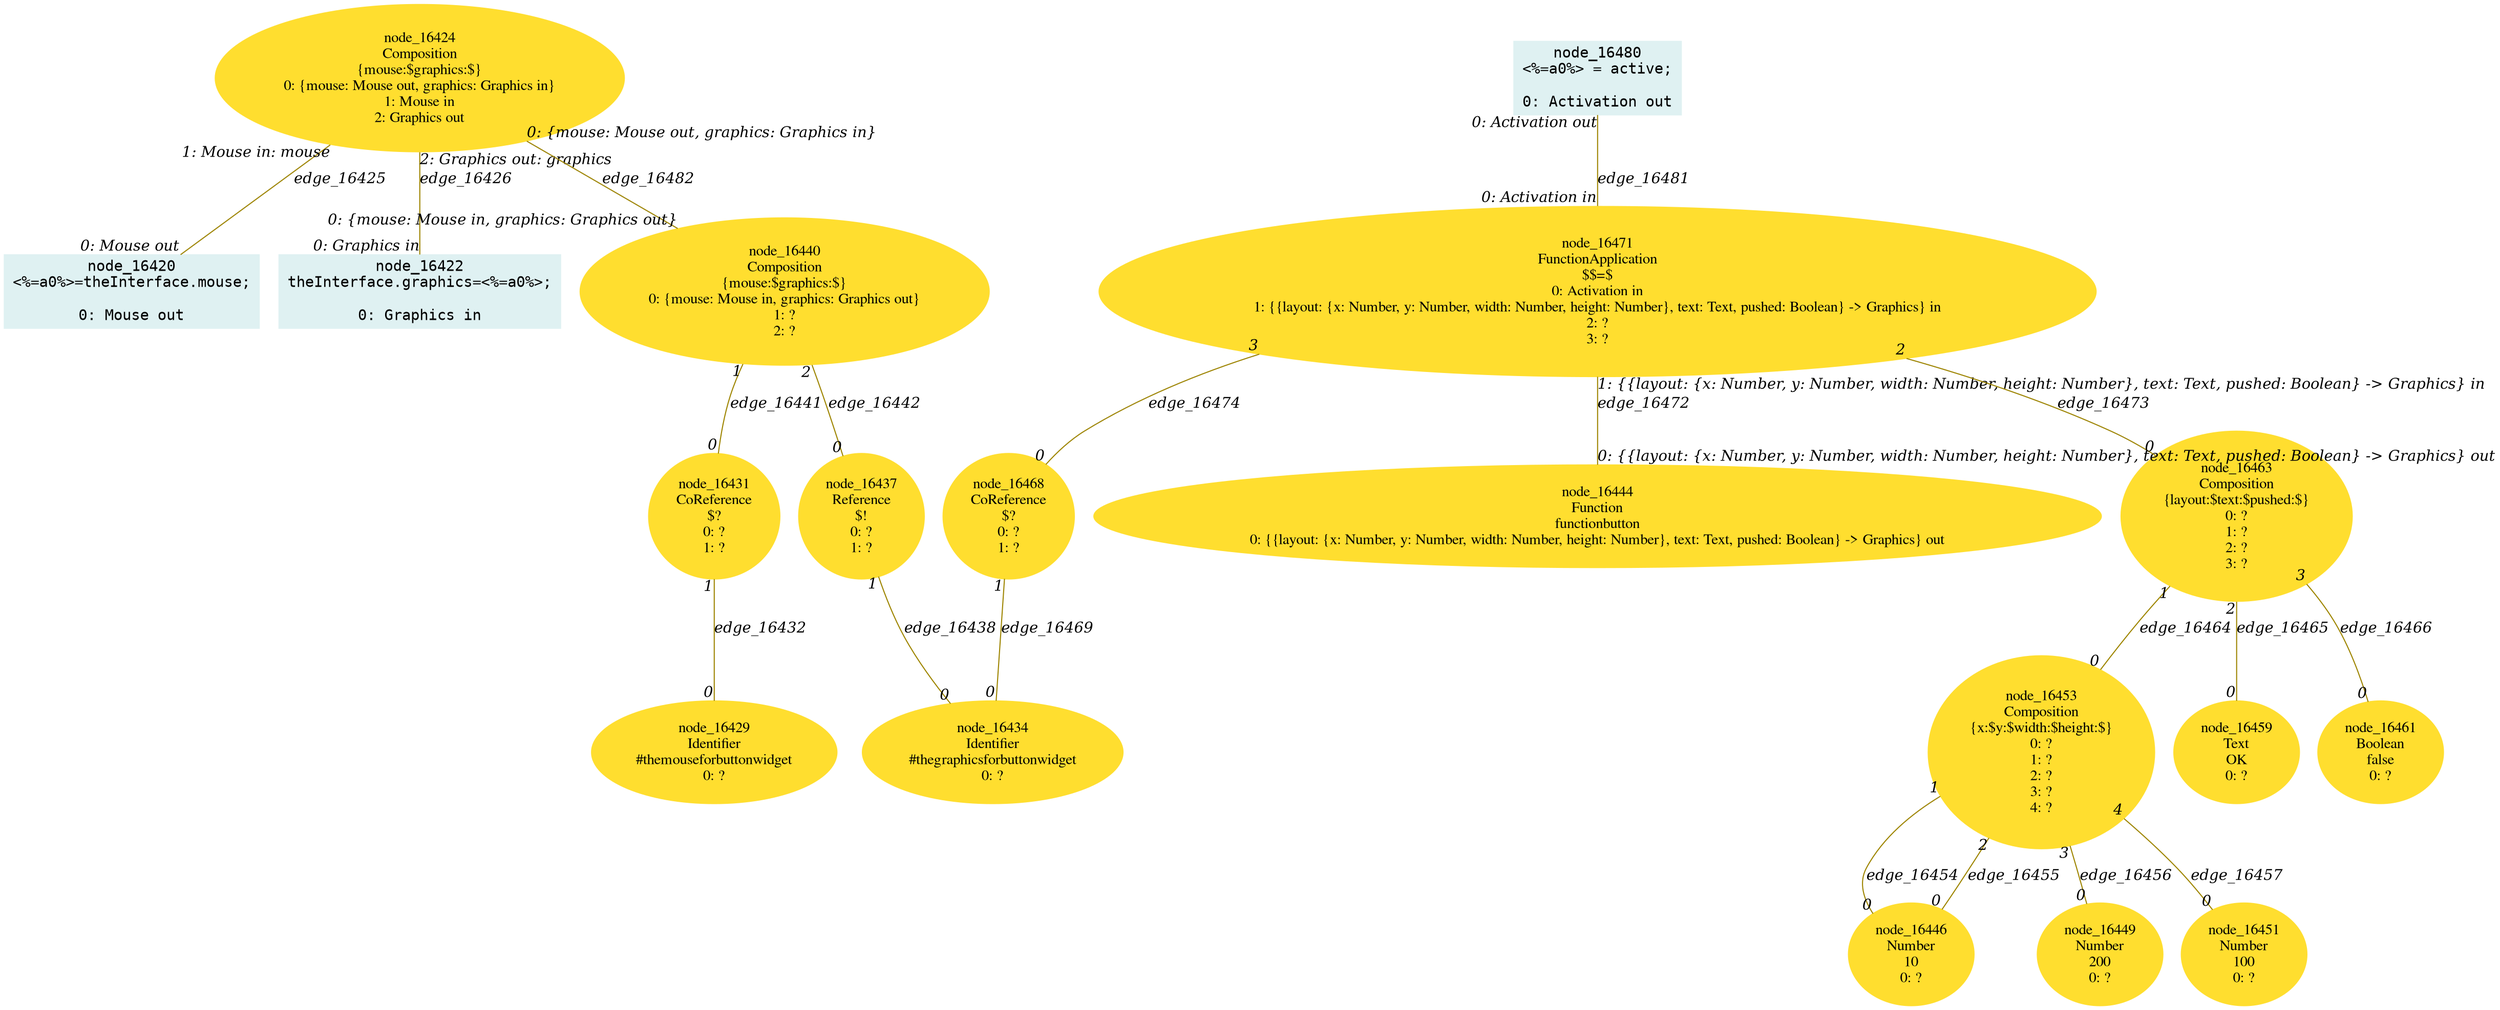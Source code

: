 digraph g{node_16420 [shape="box", style="filled", color="#dff1f2", fontname="Courier", label="node_16420
<%=a0%>=theInterface.mouse;

0: Mouse out" ]
node_16422 [shape="box", style="filled", color="#dff1f2", fontname="Courier", label="node_16422
theInterface.graphics=<%=a0%>;

0: Graphics in" ]
node_16424 [shape="ellipse", style="filled", color="#ffde2f", fontname="Times", label="node_16424
Composition
{mouse:$graphics:$}
0: {mouse: Mouse out, graphics: Graphics in}
1: Mouse in
2: Graphics out" ]
node_16429 [shape="ellipse", style="filled", color="#ffde2f", fontname="Times", label="node_16429
Identifier
#themouseforbuttonwidget
0: ?" ]
node_16431 [shape="ellipse", style="filled", color="#ffde2f", fontname="Times", label="node_16431
CoReference
$?
0: ?
1: ?" ]
node_16434 [shape="ellipse", style="filled", color="#ffde2f", fontname="Times", label="node_16434
Identifier
#thegraphicsforbuttonwidget
0: ?" ]
node_16437 [shape="ellipse", style="filled", color="#ffde2f", fontname="Times", label="node_16437
Reference
$!
0: ?
1: ?" ]
node_16440 [shape="ellipse", style="filled", color="#ffde2f", fontname="Times", label="node_16440
Composition
{mouse:$graphics:$}
0: {mouse: Mouse in, graphics: Graphics out}
1: ?
2: ?" ]
node_16444 [shape="ellipse", style="filled", color="#ffde2f", fontname="Times", label="node_16444
Function
functionbutton
0: {{layout: {x: Number, y: Number, width: Number, height: Number}, text: Text, pushed: Boolean} -> Graphics} out" ]
node_16446 [shape="ellipse", style="filled", color="#ffde2f", fontname="Times", label="node_16446
Number
10
0: ?" ]
node_16449 [shape="ellipse", style="filled", color="#ffde2f", fontname="Times", label="node_16449
Number
200
0: ?" ]
node_16451 [shape="ellipse", style="filled", color="#ffde2f", fontname="Times", label="node_16451
Number
100
0: ?" ]
node_16453 [shape="ellipse", style="filled", color="#ffde2f", fontname="Times", label="node_16453
Composition
{x:$y:$width:$height:$}
0: ?
1: ?
2: ?
3: ?
4: ?" ]
node_16459 [shape="ellipse", style="filled", color="#ffde2f", fontname="Times", label="node_16459
Text
OK
0: ?" ]
node_16461 [shape="ellipse", style="filled", color="#ffde2f", fontname="Times", label="node_16461
Boolean
false
0: ?" ]
node_16463 [shape="ellipse", style="filled", color="#ffde2f", fontname="Times", label="node_16463
Composition
{layout:$text:$pushed:$}
0: ?
1: ?
2: ?
3: ?" ]
node_16468 [shape="ellipse", style="filled", color="#ffde2f", fontname="Times", label="node_16468
CoReference
$?
0: ?
1: ?" ]
node_16471 [shape="ellipse", style="filled", color="#ffde2f", fontname="Times", label="node_16471
FunctionApplication
$$=$
0: Activation in
1: {{layout: {x: Number, y: Number, width: Number, height: Number}, text: Text, pushed: Boolean} -> Graphics} in
2: ?
3: ?" ]
node_16480 [shape="box", style="filled", color="#dff1f2", fontname="Courier", label="node_16480
<%=a0%> = active;

0: Activation out" ]
node_16424 -> node_16420 [dir=none, arrowHead=none, fontname="Times-Italic", arrowsize=1, color="#9d8400", label="edge_16425",  headlabel="0: Mouse out", taillabel="1: Mouse in: mouse" ]
node_16424 -> node_16422 [dir=none, arrowHead=none, fontname="Times-Italic", arrowsize=1, color="#9d8400", label="edge_16426",  headlabel="0: Graphics in", taillabel="2: Graphics out: graphics" ]
node_16431 -> node_16429 [dir=none, arrowHead=none, fontname="Times-Italic", arrowsize=1, color="#9d8400", label="edge_16432",  headlabel="0", taillabel="1" ]
node_16437 -> node_16434 [dir=none, arrowHead=none, fontname="Times-Italic", arrowsize=1, color="#9d8400", label="edge_16438",  headlabel="0", taillabel="1" ]
node_16440 -> node_16431 [dir=none, arrowHead=none, fontname="Times-Italic", arrowsize=1, color="#9d8400", label="edge_16441",  headlabel="0", taillabel="1" ]
node_16440 -> node_16437 [dir=none, arrowHead=none, fontname="Times-Italic", arrowsize=1, color="#9d8400", label="edge_16442",  headlabel="0", taillabel="2" ]
node_16453 -> node_16446 [dir=none, arrowHead=none, fontname="Times-Italic", arrowsize=1, color="#9d8400", label="edge_16454",  headlabel="0", taillabel="1" ]
node_16453 -> node_16446 [dir=none, arrowHead=none, fontname="Times-Italic", arrowsize=1, color="#9d8400", label="edge_16455",  headlabel="0", taillabel="2" ]
node_16453 -> node_16449 [dir=none, arrowHead=none, fontname="Times-Italic", arrowsize=1, color="#9d8400", label="edge_16456",  headlabel="0", taillabel="3" ]
node_16453 -> node_16451 [dir=none, arrowHead=none, fontname="Times-Italic", arrowsize=1, color="#9d8400", label="edge_16457",  headlabel="0", taillabel="4" ]
node_16463 -> node_16453 [dir=none, arrowHead=none, fontname="Times-Italic", arrowsize=1, color="#9d8400", label="edge_16464",  headlabel="0", taillabel="1" ]
node_16463 -> node_16459 [dir=none, arrowHead=none, fontname="Times-Italic", arrowsize=1, color="#9d8400", label="edge_16465",  headlabel="0", taillabel="2" ]
node_16463 -> node_16461 [dir=none, arrowHead=none, fontname="Times-Italic", arrowsize=1, color="#9d8400", label="edge_16466",  headlabel="0", taillabel="3" ]
node_16468 -> node_16434 [dir=none, arrowHead=none, fontname="Times-Italic", arrowsize=1, color="#9d8400", label="edge_16469",  headlabel="0", taillabel="1" ]
node_16471 -> node_16444 [dir=none, arrowHead=none, fontname="Times-Italic", arrowsize=1, color="#9d8400", label="edge_16472",  headlabel="0: {{layout: {x: Number, y: Number, width: Number, height: Number}, text: Text, pushed: Boolean} -> Graphics} out", taillabel="1: {{layout: {x: Number, y: Number, width: Number, height: Number}, text: Text, pushed: Boolean} -> Graphics} in" ]
node_16471 -> node_16463 [dir=none, arrowHead=none, fontname="Times-Italic", arrowsize=1, color="#9d8400", label="edge_16473",  headlabel="0", taillabel="2" ]
node_16471 -> node_16468 [dir=none, arrowHead=none, fontname="Times-Italic", arrowsize=1, color="#9d8400", label="edge_16474",  headlabel="0", taillabel="3" ]
node_16480 -> node_16471 [dir=none, arrowHead=none, fontname="Times-Italic", arrowsize=1, color="#9d8400", label="edge_16481",  headlabel="0: Activation in", taillabel="0: Activation out" ]
node_16424 -> node_16440 [dir=none, arrowHead=none, fontname="Times-Italic", arrowsize=1, color="#9d8400", label="edge_16482",  headlabel="0: {mouse: Mouse in, graphics: Graphics out}", taillabel="0: {mouse: Mouse out, graphics: Graphics in}" ]
}